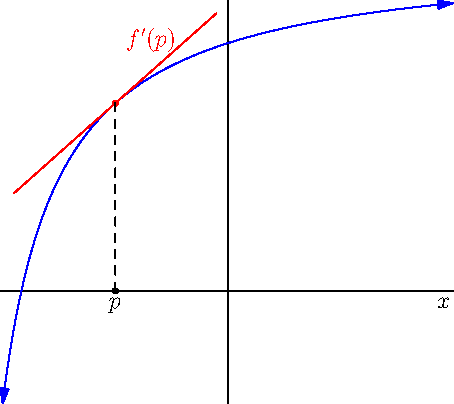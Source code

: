 import graph;
size(8cm);

real f(real x) {return 3-2/(x+2.5);}
graph.xaxis("$x$");
graph.yaxis();
draw(graph(f,-2,2,operator ..), blue, Arrows);

real p = -1;
real h = 1000 * (f(p+0.001)-f(p));
real r = 0.9;
draw( (p+r,f(p)+r*h)--(p-r,f(p)-r*h), red);
dot( (p, f(p)), red );
draw( (p, f(p))--(p,0), dashed);
dot("$p$", (p, 0), dir(-90));
label("$f'(p)$", (p+r/2, f(p) + h*r/2), dir(115), red);
